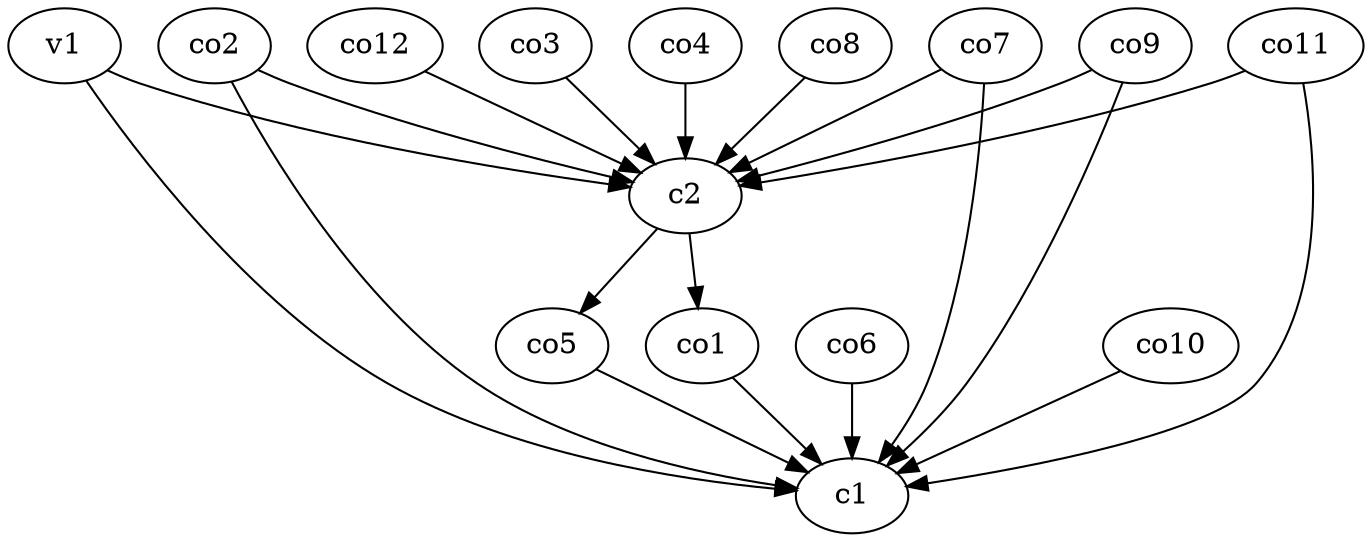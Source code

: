strict digraph  {
c1;
c2;
v1;
co1;
co2;
co3;
co4;
co5;
co6;
co7;
co8;
co9;
co10;
co11;
co12;
c2 -> co5  [weight=1];
c2 -> co1  [weight=1];
v1 -> c1  [weight=1];
v1 -> c2  [weight=1];
co1 -> c1  [weight=1];
co2 -> c1  [weight=1];
co2 -> c2  [weight=1];
co3 -> c2  [weight=1];
co4 -> c2  [weight=1];
co5 -> c1  [weight=1];
co6 -> c1  [weight=1];
co7 -> c2  [weight=1];
co7 -> c1  [weight=1];
co8 -> c2  [weight=1];
co9 -> c2  [weight=1];
co9 -> c1  [weight=1];
co10 -> c1  [weight=1];
co11 -> c2  [weight=1];
co11 -> c1  [weight=1];
co12 -> c2  [weight=1];
}

